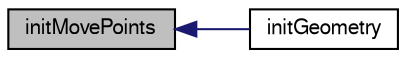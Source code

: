 digraph "initMovePoints"
{
  bgcolor="transparent";
  edge [fontname="FreeSans",fontsize="10",labelfontname="FreeSans",labelfontsize="10"];
  node [fontname="FreeSans",fontsize="10",shape=record];
  rankdir="LR";
  Node38 [label="initMovePoints",height=0.2,width=0.4,color="black", fillcolor="grey75", style="filled", fontcolor="black"];
  Node38 -> Node39 [dir="back",color="midnightblue",fontsize="10",style="solid",fontname="FreeSans"];
  Node39 [label="initGeometry",height=0.2,width=0.4,color="black",URL="$a25186.html#a633b37f544e6c45c018011729ee1f7da",tooltip="Initialise the calculation of the patch geometry. "];
}
